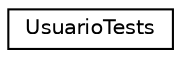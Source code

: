 digraph "Graphical Class Hierarchy"
{
 // INTERACTIVE_SVG=YES
 // LATEX_PDF_SIZE
  edge [fontname="Helvetica",fontsize="10",labelfontname="Helvetica",labelfontsize="10"];
  node [fontname="Helvetica",fontsize="10",shape=record];
  rankdir="LR";
  Node0 [label="UsuarioTests",height=0.2,width=0.4,color="black", fillcolor="white", style="filled",URL="$classUsuarioTests.html",tooltip="Tests de la clase Usuario"];
}
